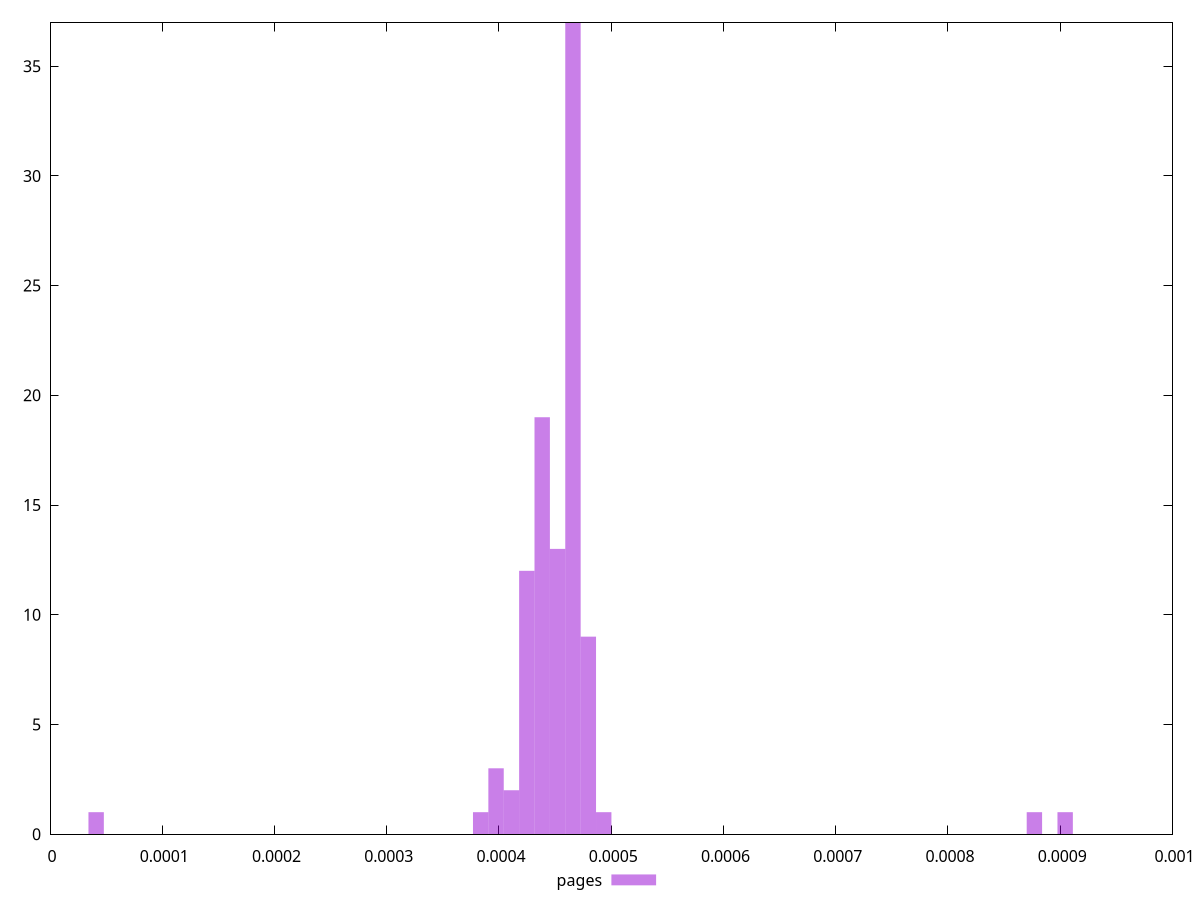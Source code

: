 $_pages <<EOF
0.0004247826148499884 12
0.0004521879448403102 13
0.00041107994985482745 2
0.0004384852798451493 19
0.00046589060983547113 37
0.00047959327483063205 9
0.00039737728485966654 3
0.000493295939825793 1
0.00004110799498548274 1
0.0009043758896806204 1
0.0008769705596902986 1
0.0003836746198645056 1
EOF
set key outside below
set terminal pngcairo
set output "report_00006_2020-11-02T20-21-41.718Z/largest-contentful-paint/pages//hist.png"
set yrange [0:37]
set boxwidth 0.000013702664995160915
set style fill transparent solid 0.5 noborder
plot $_pages title "pages" with boxes ,